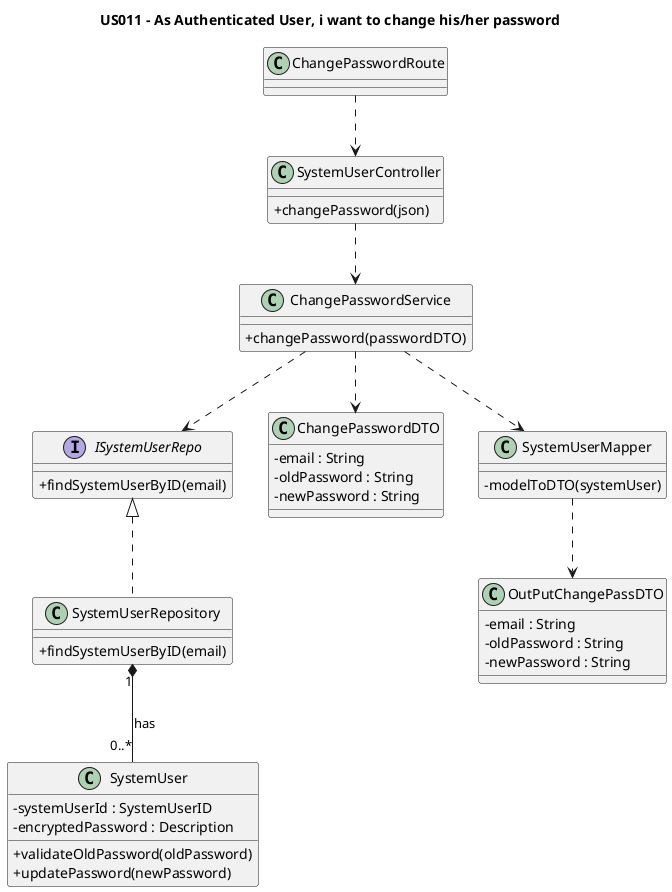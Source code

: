 @startuml
'https://plantuml.com/class-diagram

'hide circle
skinparam classAttributeIconSize 0

title US011 - As Authenticated User, i want to change his/her password


class "ChangePasswordRoute" as route {
}

class "SystemUserController" as ctrl {
+changePassword(json)
}

class "ChangePasswordService" as service {
+changePassword(passwordDTO)
}

class "ChangePasswordDTO" as dto {
-email : String
-oldPassword : String
-newPassword : String
}

interface "ISystemUserRepo" as repo {
+findSystemUserByID(email)
}


class "SystemUserRepository" as repoC {
+findSystemUserByID(email)
}



class "SystemUser"  as user {
- systemUserId : SystemUserID
- encryptedPassword : Description
+validateOldPassword(oldPassword)
+updatePassword(newPassword)
}


class "SystemUserMapper" as mapper {
-modelToDTO(systemUser)
}

class "OutPutChangePassDTO" as outdto {
-email : String
-oldPassword : String
-newPassword : String
}

route ..> ctrl
ctrl..>service
service..>repo
repoC ..up|>repo
repoC  "1" *-- "0..*" user : has
service..>dto
service..>mapper
mapper..>outdto


@enduml